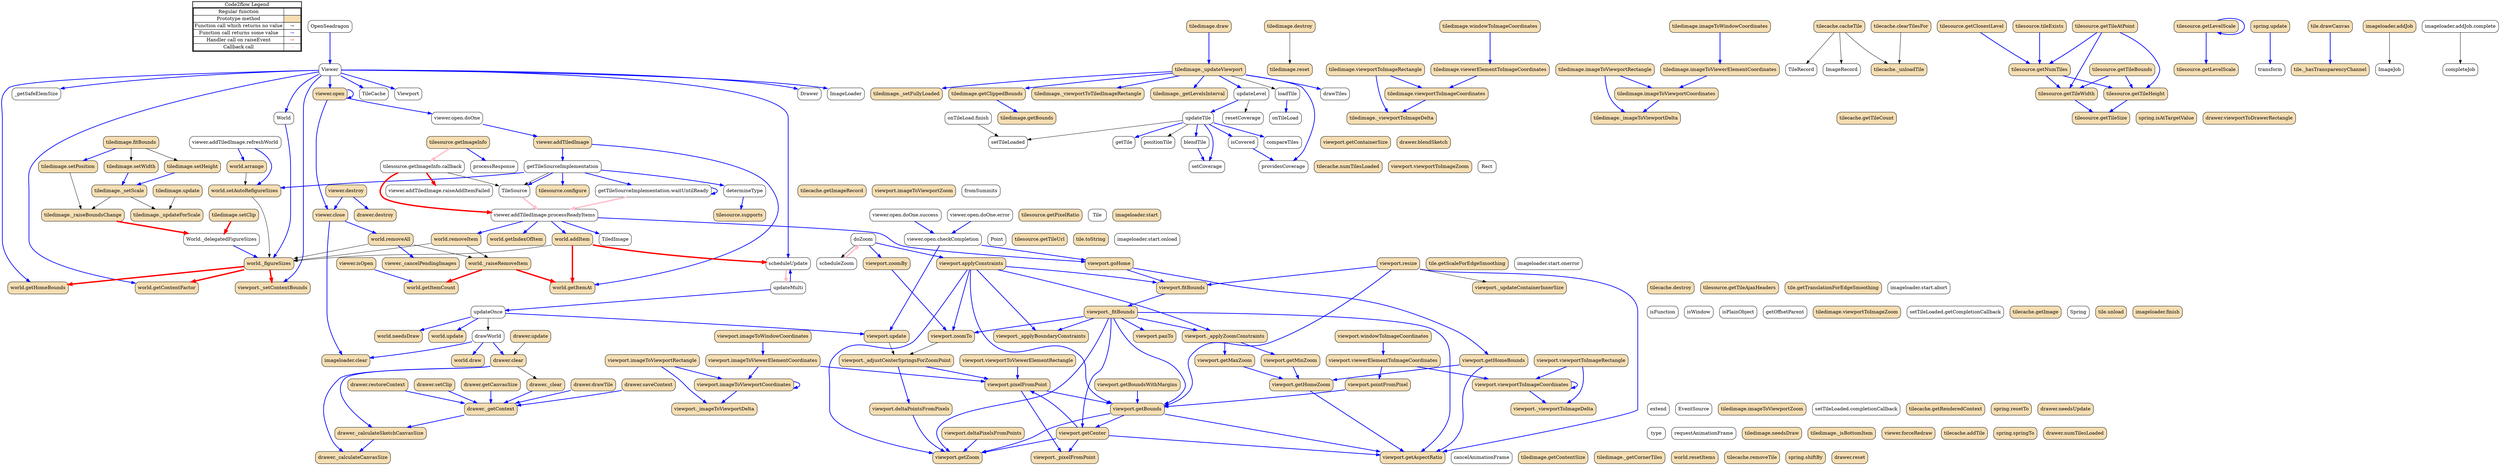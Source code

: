 digraph G {
clusterrank = "global";
mclimit = 1000;
concentrate = false;
			subgraph legend{
			rank = min;
			label = "legend";
			Legend [shape=none, margin=0, label = <
				<table cellspacing="0" cellpadding="0" border="1"><tr><td>Code2flow Legend</td></tr><tr><td>
				<table cellspacing="0">
				<tr><td>Regular function</td><td width="50px"></td></tr>
				<tr><td>Prototype method</td><td bgcolor='wheat'></td></tr>
				<tr><td>Function call which returns no value</td><td>&#8594;</td></tr>
				<tr><td>Function call returns some value</td><td><font color='blue'>&#8594;</font></td></tr>
				<tr><td>Handler call on raiseEvent</td><td><font color='red'>&#8594;</font></td></tr>
                <tr><td>Callback call</td><td><font color='pink'>&#8594;</font></td></tr>
				</table></td></tr></table>
				>];}

node2 [splines=ortho shape = "rect" style = "rounded" label = "OpenSeadragon" ];
node6 [splines=ortho shape = "rect" style = "rounded" label = "isFunction" ];
node8 [splines=ortho shape = "rect" style = "rounded" label = "isWindow" ];
node10 [splines=ortho shape = "rect" style = "rounded" label = "type" ];
node12 [splines=ortho shape = "rect" style = "rounded" label = "isPlainObject" ];
node18 [splines=ortho shape = "rect" style = "rounded" label = "extend" ];
node21 [splines=ortho shape = "rect" style = "rounded" label = "requestAnimationFrame" ];
node23 [splines=ortho shape = "rect" style = "rounded" label = "cancelAnimationFrame" ];
node26 [splines=ortho shape = "rect" style = "rounded" label = "getOffsetParent" ];

node35 [splines=ortho shape = "rect" style = "rounded" label = "EventSource" ];






node52 [splines=ortho shape = "rect" style = "rounded" label = "TiledImage" ];
node55 [splines=ortho shape = "rect" style = "rounded,filled" fillcolor = "wheat" label = "tiledimage.needsDraw" ];
node57 [splines=ortho shape = "rect" style = "rounded,filled" fillcolor = "wheat" label = "tiledimage._setFullyLoaded" ];
node59 [splines=ortho shape = "rect" style = "rounded,filled" fillcolor = "wheat" label = "tiledimage.reset" ];
node61 [splines=ortho shape = "rect" style = "rounded,filled" fillcolor = "wheat" label = "tiledimage.update" ];
node63 [splines=ortho shape = "rect" style = "rounded,filled" fillcolor = "wheat" label = "tiledimage.draw" ];
node65 [splines=ortho shape = "rect" style = "rounded,filled" fillcolor = "wheat" label = "tiledimage.destroy" ];
node67 [splines=ortho shape = "rect" style = "rounded,filled" fillcolor = "wheat" label = "tiledimage.getBounds" ];
node69 [splines=ortho shape = "rect" style = "rounded,filled" fillcolor = "wheat" label = "tiledimage.getClippedBounds" ];
node71 [splines=ortho shape = "rect" style = "rounded,filled" fillcolor = "wheat" label = "tiledimage.getContentSize" ];
node73 [splines=ortho shape = "rect" style = "rounded,filled" fillcolor = "wheat" label = "tiledimage._viewportToImageDelta" ];
node75 [splines=ortho shape = "rect" style = "rounded,filled" fillcolor = "wheat" label = "tiledimage.viewportToImageCoordinates" ];
node77 [splines=ortho shape = "rect" style = "rounded,filled" fillcolor = "wheat" label = "tiledimage._imageToViewportDelta" ];
node79 [splines=ortho shape = "rect" style = "rounded,filled" fillcolor = "wheat" label = "tiledimage.imageToViewportCoordinates" ];
node81 [splines=ortho shape = "rect" style = "rounded,filled" fillcolor = "wheat" label = "tiledimage.imageToViewportRectangle" ];
node83 [splines=ortho shape = "rect" style = "rounded,filled" fillcolor = "wheat" label = "tiledimage.viewportToImageRectangle" ];
node85 [splines=ortho shape = "rect" style = "rounded,filled" fillcolor = "wheat" label = "tiledimage.viewerElementToImageCoordinates" ];
node87 [splines=ortho shape = "rect" style = "rounded,filled" fillcolor = "wheat" label = "tiledimage.imageToViewerElementCoordinates" ];
node89 [splines=ortho shape = "rect" style = "rounded,filled" fillcolor = "wheat" label = "tiledimage.windowToImageCoordinates" ];
node91 [splines=ortho shape = "rect" style = "rounded,filled" fillcolor = "wheat" label = "tiledimage.imageToWindowCoordinates" ];
node93 [splines=ortho shape = "rect" style = "rounded,filled" fillcolor = "wheat" label = "tiledimage._viewportToTiledImageRectangle" ];
node95 [splines=ortho shape = "rect" style = "rounded,filled" fillcolor = "wheat" label = "tiledimage.viewportToImageZoom" ];
node97 [splines=ortho shape = "rect" style = "rounded,filled" fillcolor = "wheat" label = "tiledimage.imageToViewportZoom" ];
node99 [splines=ortho shape = "rect" style = "rounded,filled" fillcolor = "wheat" label = "tiledimage.setPosition" ];
node101 [splines=ortho shape = "rect" style = "rounded,filled" fillcolor = "wheat" label = "tiledimage.setWidth" ];
node103 [splines=ortho shape = "rect" style = "rounded,filled" fillcolor = "wheat" label = "tiledimage.setHeight" ];
node105 [splines=ortho shape = "rect" style = "rounded,filled" fillcolor = "wheat" label = "tiledimage.fitBounds" ];
node107 [splines=ortho shape = "rect" style = "rounded,filled" fillcolor = "wheat" label = "tiledimage.setClip" ];
node109 [splines=ortho shape = "rect" style = "rounded,filled" fillcolor = "wheat" label = "tiledimage._setScale" ];
node111 [splines=ortho shape = "rect" style = "rounded,filled" fillcolor = "wheat" label = "tiledimage._updateForScale" ];
node113 [splines=ortho shape = "rect" style = "rounded,filled" fillcolor = "wheat" label = "tiledimage._raiseBoundsChange" ];
node115 [splines=ortho shape = "rect" style = "rounded,filled" fillcolor = "wheat" label = "tiledimage._isBottomItem" ];
node117 [splines=ortho shape = "rect" style = "rounded,filled" fillcolor = "wheat" label = "tiledimage._getLevelsInterval" ];
node120 [splines=ortho shape = "rect" style = "rounded,filled" fillcolor = "wheat" label = "tiledimage._updateViewport" ];
node122 [splines=ortho shape = "rect" style = "rounded,filled" fillcolor = "wheat" label = "tiledimage._getCornerTiles" ];
node124 [splines=ortho shape = "rect" style = "rounded" label = "updateLevel" ];
node126 [splines=ortho shape = "rect" style = "rounded" label = "updateTile" ];
node128 [splines=ortho shape = "rect" style = "rounded" label = "getTile" ];
node130 [splines=ortho shape = "rect" style = "rounded" label = "loadTile" ];
node134 [splines=ortho shape = "rect" style = "rounded" label = "onTileLoad" ];
node133 [splines=ortho shape = "rect" style = "rounded" label = "onTileLoad.finish" ];
node140 [splines=ortho shape = "rect" style = "rounded" label = "setTileLoaded" ];
node137 [splines=ortho shape = "rect" style = "rounded" label = "setTileLoaded.getCompletionCallback" ];
node139 [splines=ortho shape = "rect" style = "rounded" label = "setTileLoaded.completionCallback" ];
node142 [splines=ortho shape = "rect" style = "rounded" label = "positionTile" ];
node144 [splines=ortho shape = "rect" style = "rounded" label = "blendTile" ];
node146 [splines=ortho shape = "rect" style = "rounded" label = "providesCoverage" ];
node148 [splines=ortho shape = "rect" style = "rounded" label = "isCovered" ];
node150 [splines=ortho shape = "rect" style = "rounded" label = "setCoverage" ];
node152 [splines=ortho shape = "rect" style = "rounded" label = "resetCoverage" ];
node154 [splines=ortho shape = "rect" style = "rounded" label = "compareTiles" ];
node156 [splines=ortho shape = "rect" style = "rounded" label = "drawTiles" ];

node167 [splines=ortho shape = "rect" style = "rounded" label = "Viewer" ];
node170 [splines=ortho shape = "rect" style = "rounded,filled" fillcolor = "wheat" label = "viewer.isOpen" ];
node180 [splines=ortho shape = "rect" style = "rounded,filled" fillcolor = "wheat" label = "viewer.open" ];
node173 [splines=ortho shape = "rect" style = "rounded" label = "viewer.open.checkCompletion" ];
node179 [splines=ortho shape = "rect" style = "rounded" label = "viewer.open.doOne" ];
node176 [splines=ortho shape = "rect" style = "rounded" label = "viewer.open.doOne.success" ];
node178 [splines=ortho shape = "rect" style = "rounded" label = "viewer.open.doOne.error" ];
node182 [splines=ortho shape = "rect" style = "rounded,filled" fillcolor = "wheat" label = "viewer.close" ];
node184 [splines=ortho shape = "rect" style = "rounded,filled" fillcolor = "wheat" label = "viewer.destroy" ];
node193 [splines=ortho shape = "rect" style = "rounded,filled" fillcolor = "wheat" label = "viewer.addTiledImage" ];
node188 [splines=ortho shape = "rect" style = "rounded" label = "viewer.addTiledImage.raiseAddItemFailed" ];
node190 [splines=ortho shape = "rect" style = "rounded" label = "viewer.addTiledImage.refreshWorld" ];
node192 [splines=ortho shape = "rect" style = "rounded" label = "viewer.addTiledImage.processReadyItems" ];
node195 [splines=ortho shape = "rect" style = "rounded,filled" fillcolor = "wheat" label = "viewer.forceRedraw" ];
node197 [splines=ortho shape = "rect" style = "rounded,filled" fillcolor = "wheat" label = "viewer._cancelPendingImages" ];
node199 [splines=ortho shape = "rect" style = "rounded" label = "_getSafeElemSize" ];
node205 [splines=ortho shape = "rect" style = "rounded" label = "getTileSourceImplementation" ];
node202 [splines=ortho shape = "rect" style = "rounded" label = "getTileSourceImplementation.waitUntilReady" ];
node209 [splines=ortho shape = "rect" style = "rounded" label = "scheduleUpdate" ];
node211 [splines=ortho shape = "rect" style = "rounded" label = "updateMulti" ];
node213 [splines=ortho shape = "rect" style = "rounded" label = "updateOnce" ];
node215 [splines=ortho shape = "rect" style = "rounded" label = "drawWorld" ];
node217 [splines=ortho shape = "rect" style = "rounded" label = "scheduleZoom" ];
node219 [splines=ortho shape = "rect" style = "rounded" label = "doZoom" ];

node227 [splines=ortho shape = "rect" style = "rounded" label = "World" ];
node226 [splines=ortho shape = "rect" style = "rounded" label = "World._delegatedFigureSizes" ];
node230 [splines=ortho shape = "rect" style = "rounded,filled" fillcolor = "wheat" label = "world.addItem" ];
node232 [splines=ortho shape = "rect" style = "rounded,filled" fillcolor = "wheat" label = "world.getItemAt" ];
node234 [splines=ortho shape = "rect" style = "rounded,filled" fillcolor = "wheat" label = "world.getIndexOfItem" ];
node236 [splines=ortho shape = "rect" style = "rounded,filled" fillcolor = "wheat" label = "world.getItemCount" ];
node238 [splines=ortho shape = "rect" style = "rounded,filled" fillcolor = "wheat" label = "world.removeItem" ];
node240 [splines=ortho shape = "rect" style = "rounded,filled" fillcolor = "wheat" label = "world.removeAll" ];
node242 [splines=ortho shape = "rect" style = "rounded,filled" fillcolor = "wheat" label = "world.resetItems" ];
node244 [splines=ortho shape = "rect" style = "rounded,filled" fillcolor = "wheat" label = "world.update" ];
node246 [splines=ortho shape = "rect" style = "rounded,filled" fillcolor = "wheat" label = "world.draw" ];
node248 [splines=ortho shape = "rect" style = "rounded,filled" fillcolor = "wheat" label = "world.needsDraw" ];
node250 [splines=ortho shape = "rect" style = "rounded,filled" fillcolor = "wheat" label = "world.getHomeBounds" ];
node252 [splines=ortho shape = "rect" style = "rounded,filled" fillcolor = "wheat" label = "world.getContentFactor" ];
node254 [splines=ortho shape = "rect" style = "rounded,filled" fillcolor = "wheat" label = "world.setAutoRefigureSizes" ];
node256 [splines=ortho shape = "rect" style = "rounded,filled" fillcolor = "wheat" label = "world.arrange" ];
node258 [splines=ortho shape = "rect" style = "rounded,filled" fillcolor = "wheat" label = "world._figureSizes" ];
node260 [splines=ortho shape = "rect" style = "rounded,filled" fillcolor = "wheat" label = "world._raiseRemoveItem" ];

node266 [splines=ortho shape = "rect" style = "rounded" label = "Point" ];











node310 [splines=ortho shape = "rect" style = "rounded" label = "TileCache" ];
node293 [splines=ortho shape = "rect" style = "rounded" label = "TileRecord" ];
node295 [splines=ortho shape = "rect" style = "rounded" label = "ImageRecord" ];
node298 [splines=ortho shape = "rect" style = "rounded,filled" fillcolor = "wheat" label = "tilecache.destroy" ];
node300 [splines=ortho shape = "rect" style = "rounded,filled" fillcolor = "wheat" label = "tilecache.getImage" ];
node302 [splines=ortho shape = "rect" style = "rounded,filled" fillcolor = "wheat" label = "tilecache.getRenderedContext" ];
node304 [splines=ortho shape = "rect" style = "rounded,filled" fillcolor = "wheat" label = "tilecache.addTile" ];
node306 [splines=ortho shape = "rect" style = "rounded,filled" fillcolor = "wheat" label = "tilecache.removeTile" ];
node308 [splines=ortho shape = "rect" style = "rounded,filled" fillcolor = "wheat" label = "tilecache.getTileCount" ];
node313 [splines=ortho shape = "rect" style = "rounded,filled" fillcolor = "wheat" label = "tilecache.numTilesLoaded" ];
node315 [splines=ortho shape = "rect" style = "rounded,filled" fillcolor = "wheat" label = "tilecache.cacheTile" ];
node317 [splines=ortho shape = "rect" style = "rounded,filled" fillcolor = "wheat" label = "tilecache.clearTilesFor" ];
node319 [splines=ortho shape = "rect" style = "rounded,filled" fillcolor = "wheat" label = "tilecache.getImageRecord" ];
node321 [splines=ortho shape = "rect" style = "rounded,filled" fillcolor = "wheat" label = "tilecache._unloadTile" ];

node327 [splines=ortho shape = "rect" style = "rounded" label = "TileSource" ];
node330 [splines=ortho shape = "rect" style = "rounded,filled" fillcolor = "wheat" label = "tilesource.getTileSize" ];
node332 [splines=ortho shape = "rect" style = "rounded,filled" fillcolor = "wheat" label = "tilesource.getTileWidth" ];
node334 [splines=ortho shape = "rect" style = "rounded,filled" fillcolor = "wheat" label = "tilesource.getTileHeight" ];
node339 [splines=ortho shape = "rect" style = "rounded,filled" fillcolor = "wheat" label = "tilesource.getLevelScale" ];
node338 [splines=ortho shape = "rect" style = "rounded,filled" fillcolor = "wheat" label = "tilesource.getLevelScale" ];
node341 [splines=ortho shape = "rect" style = "rounded,filled" fillcolor = "wheat" label = "tilesource.getNumTiles" ];
node343 [splines=ortho shape = "rect" style = "rounded,filled" fillcolor = "wheat" label = "tilesource.getPixelRatio" ];
node345 [splines=ortho shape = "rect" style = "rounded,filled" fillcolor = "wheat" label = "tilesource.getClosestLevel" ];
node347 [splines=ortho shape = "rect" style = "rounded,filled" fillcolor = "wheat" label = "tilesource.getTileAtPoint" ];
node349 [splines=ortho shape = "rect" style = "rounded,filled" fillcolor = "wheat" label = "tilesource.getTileBounds" ];
node353 [splines=ortho shape = "rect" style = "rounded,filled" fillcolor = "wheat" label = "tilesource.getImageInfo" ];
node352 [splines=ortho shape = "rect" style = "rounded" label = "tilesource.getImageInfo.callback" ];
node355 [splines=ortho shape = "rect" style = "rounded,filled" fillcolor = "wheat" label = "tilesource.supports" ];
node357 [splines=ortho shape = "rect" style = "rounded,filled" fillcolor = "wheat" label = "tilesource.configure" ];
node359 [splines=ortho shape = "rect" style = "rounded,filled" fillcolor = "wheat" label = "tilesource.getTileUrl" ];
node361 [splines=ortho shape = "rect" style = "rounded,filled" fillcolor = "wheat" label = "tilesource.getTileAjaxHeaders" ];
node363 [splines=ortho shape = "rect" style = "rounded,filled" fillcolor = "wheat" label = "tilesource.tileExists" ];
node365 [splines=ortho shape = "rect" style = "rounded" label = "processResponse" ];
node367 [splines=ortho shape = "rect" style = "rounded" label = "determineType" ];

node376 [splines=ortho shape = "rect" style = "rounded" label = "Spring" ];
node379 [splines=ortho shape = "rect" style = "rounded,filled" fillcolor = "wheat" label = "spring.resetTo" ];
node381 [splines=ortho shape = "rect" style = "rounded,filled" fillcolor = "wheat" label = "spring.springTo" ];
node383 [splines=ortho shape = "rect" style = "rounded,filled" fillcolor = "wheat" label = "spring.shiftBy" ];
node385 [splines=ortho shape = "rect" style = "rounded,filled" fillcolor = "wheat" label = "spring.update" ];
node387 [splines=ortho shape = "rect" style = "rounded,filled" fillcolor = "wheat" label = "spring.isAtTargetValue" ];
node389 [splines=ortho shape = "rect" style = "rounded" label = "transform" ];

node395 [splines=ortho shape = "rect" style = "rounded" label = "Viewport" ];
node398 [splines=ortho shape = "rect" style = "rounded,filled" fillcolor = "wheat" label = "viewport._setContentBounds" ];
node400 [splines=ortho shape = "rect" style = "rounded,filled" fillcolor = "wheat" label = "viewport.getHomeZoom" ];
node402 [splines=ortho shape = "rect" style = "rounded,filled" fillcolor = "wheat" label = "viewport.getHomeBounds" ];
node404 [splines=ortho shape = "rect" style = "rounded,filled" fillcolor = "wheat" label = "viewport.goHome" ];
node406 [splines=ortho shape = "rect" style = "rounded,filled" fillcolor = "wheat" label = "viewport.getMinZoom" ];
node408 [splines=ortho shape = "rect" style = "rounded,filled" fillcolor = "wheat" label = "viewport.getMaxZoom" ];
node410 [splines=ortho shape = "rect" style = "rounded,filled" fillcolor = "wheat" label = "viewport.getAspectRatio" ];
node412 [splines=ortho shape = "rect" style = "rounded,filled" fillcolor = "wheat" label = "viewport.getContainerSize" ];
node414 [splines=ortho shape = "rect" style = "rounded,filled" fillcolor = "wheat" label = "viewport.getBounds" ];
node416 [splines=ortho shape = "rect" style = "rounded,filled" fillcolor = "wheat" label = "viewport.getBoundsWithMargins" ];
node418 [splines=ortho shape = "rect" style = "rounded,filled" fillcolor = "wheat" label = "viewport.getCenter" ];
node420 [splines=ortho shape = "rect" style = "rounded,filled" fillcolor = "wheat" label = "viewport.getZoom" ];
node422 [splines=ortho shape = "rect" style = "rounded,filled" fillcolor = "wheat" label = "viewport._applyZoomConstraints" ];
node424 [splines=ortho shape = "rect" style = "rounded,filled" fillcolor = "wheat" label = "viewport._applyBoundaryConstraints" ];
node426 [splines=ortho shape = "rect" style = "rounded,filled" fillcolor = "wheat" label = "viewport.applyConstraints" ];
node428 [splines=ortho shape = "rect" style = "rounded,filled" fillcolor = "wheat" label = "viewport._fitBounds" ];
node430 [splines=ortho shape = "rect" style = "rounded,filled" fillcolor = "wheat" label = "viewport.fitBounds" ];
node432 [splines=ortho shape = "rect" style = "rounded,filled" fillcolor = "wheat" label = "viewport.panTo" ];
node434 [splines=ortho shape = "rect" style = "rounded,filled" fillcolor = "wheat" label = "viewport.zoomBy" ];
node436 [splines=ortho shape = "rect" style = "rounded,filled" fillcolor = "wheat" label = "viewport.zoomTo" ];
node438 [splines=ortho shape = "rect" style = "rounded,filled" fillcolor = "wheat" label = "viewport.resize" ];
node440 [splines=ortho shape = "rect" style = "rounded,filled" fillcolor = "wheat" label = "viewport._updateContainerInnerSize" ];
node444 [splines=ortho shape = "rect" style = "rounded,filled" fillcolor = "wheat" label = "viewport.update" ];
node446 [splines=ortho shape = "rect" style = "rounded,filled" fillcolor = "wheat" label = "viewport._adjustCenterSpringsForZoomPoint" ];
node448 [splines=ortho shape = "rect" style = "rounded,filled" fillcolor = "wheat" label = "viewport.deltaPixelsFromPoints" ];
node450 [splines=ortho shape = "rect" style = "rounded,filled" fillcolor = "wheat" label = "viewport.deltaPointsFromPixels" ];
node452 [splines=ortho shape = "rect" style = "rounded,filled" fillcolor = "wheat" label = "viewport.pixelFromPoint" ];
node454 [splines=ortho shape = "rect" style = "rounded,filled" fillcolor = "wheat" label = "viewport._pixelFromPoint" ];
node456 [splines=ortho shape = "rect" style = "rounded,filled" fillcolor = "wheat" label = "viewport.pointFromPixel" ];
node458 [splines=ortho shape = "rect" style = "rounded,filled" fillcolor = "wheat" label = "viewport._viewportToImageDelta" ];
node460 [splines=ortho shape = "rect" style = "rounded,filled" fillcolor = "wheat" label = "viewport.viewportToImageCoordinates" ];
node462 [splines=ortho shape = "rect" style = "rounded,filled" fillcolor = "wheat" label = "viewport._imageToViewportDelta" ];
node464 [splines=ortho shape = "rect" style = "rounded,filled" fillcolor = "wheat" label = "viewport.imageToViewportCoordinates" ];
node466 [splines=ortho shape = "rect" style = "rounded,filled" fillcolor = "wheat" label = "viewport.imageToViewportRectangle" ];
node468 [splines=ortho shape = "rect" style = "rounded,filled" fillcolor = "wheat" label = "viewport.viewportToImageRectangle" ];
node470 [splines=ortho shape = "rect" style = "rounded,filled" fillcolor = "wheat" label = "viewport.viewerElementToImageCoordinates" ];
node472 [splines=ortho shape = "rect" style = "rounded,filled" fillcolor = "wheat" label = "viewport.imageToViewerElementCoordinates" ];
node474 [splines=ortho shape = "rect" style = "rounded,filled" fillcolor = "wheat" label = "viewport.windowToImageCoordinates" ];
node476 [splines=ortho shape = "rect" style = "rounded,filled" fillcolor = "wheat" label = "viewport.imageToWindowCoordinates" ];
node478 [splines=ortho shape = "rect" style = "rounded,filled" fillcolor = "wheat" label = "viewport.viewportToViewerElementRectangle" ];
node480 [splines=ortho shape = "rect" style = "rounded,filled" fillcolor = "wheat" label = "viewport.viewportToImageZoom" ];
node482 [splines=ortho shape = "rect" style = "rounded,filled" fillcolor = "wheat" label = "viewport.imageToViewportZoom" ];

node488 [splines=ortho shape = "rect" style = "rounded" label = "Tile" ];
node491 [splines=ortho shape = "rect" style = "rounded,filled" fillcolor = "wheat" label = "tile.toString" ];
node493 [splines=ortho shape = "rect" style = "rounded,filled" fillcolor = "wheat" label = "tile._hasTransparencyChannel" ];
node495 [splines=ortho shape = "rect" style = "rounded,filled" fillcolor = "wheat" label = "tile.drawCanvas" ];
node497 [splines=ortho shape = "rect" style = "rounded,filled" fillcolor = "wheat" label = "tile.getScaleForEdgeSmoothing" ];
node501 [splines=ortho shape = "rect" style = "rounded,filled" fillcolor = "wheat" label = "tile.getTranslationForEdgeSmoothing" ];
node503 [splines=ortho shape = "rect" style = "rounded,filled" fillcolor = "wheat" label = "tile.unload" ];

node509 [splines=ortho shape = "rect" style = "rounded" label = "Drawer" ];
node512 [splines=ortho shape = "rect" style = "rounded,filled" fillcolor = "wheat" label = "drawer.needsUpdate" ];
node514 [splines=ortho shape = "rect" style = "rounded,filled" fillcolor = "wheat" label = "drawer.numTilesLoaded" ];
node516 [splines=ortho shape = "rect" style = "rounded,filled" fillcolor = "wheat" label = "drawer.reset" ];
node518 [splines=ortho shape = "rect" style = "rounded,filled" fillcolor = "wheat" label = "drawer.update" ];
node520 [splines=ortho shape = "rect" style = "rounded,filled" fillcolor = "wheat" label = "drawer.destroy" ];
node522 [splines=ortho shape = "rect" style = "rounded,filled" fillcolor = "wheat" label = "drawer.clear" ];
node524 [splines=ortho shape = "rect" style = "rounded,filled" fillcolor = "wheat" label = "drawer._clear" ];
node526 [splines=ortho shape = "rect" style = "rounded,filled" fillcolor = "wheat" label = "drawer.viewportToDrawerRectangle" ];
node528 [splines=ortho shape = "rect" style = "rounded,filled" fillcolor = "wheat" label = "drawer.drawTile" ];
node530 [splines=ortho shape = "rect" style = "rounded,filled" fillcolor = "wheat" label = "drawer._getContext" ];
node532 [splines=ortho shape = "rect" style = "rounded,filled" fillcolor = "wheat" label = "drawer.saveContext" ];
node534 [splines=ortho shape = "rect" style = "rounded,filled" fillcolor = "wheat" label = "drawer.restoreContext" ];
node536 [splines=ortho shape = "rect" style = "rounded,filled" fillcolor = "wheat" label = "drawer.setClip" ];
node538 [splines=ortho shape = "rect" style = "rounded,filled" fillcolor = "wheat" label = "drawer.blendSketch" ];
node540 [splines=ortho shape = "rect" style = "rounded,filled" fillcolor = "wheat" label = "drawer.getCanvasSize" ];
node542 [splines=ortho shape = "rect" style = "rounded,filled" fillcolor = "wheat" label = "drawer._calculateCanvasSize" ];
node544 [splines=ortho shape = "rect" style = "rounded,filled" fillcolor = "wheat" label = "drawer._calculateSketchCanvasSize" ];

node550 [splines=ortho shape = "rect" style = "rounded" label = "Rect" ];
node552 [splines=ortho shape = "rect" style = "rounded" label = "fromSummits" ];



















node610 [splines=ortho shape = "rect" style = "rounded" label = "ImageLoader" ];
node595 [splines=ortho shape = "rect" style = "rounded" label = "ImageJob" ];
node606 [splines=ortho shape = "rect" style = "rounded,filled" fillcolor = "wheat" label = "imageloader.start" ];
node599 [splines=ortho shape = "rect" style = "rounded" label = "imageloader.start.onload" ];
node601 [splines=ortho shape = "rect" style = "rounded" label = "imageloader.start.onerror" ];
node605 [splines=ortho shape = "rect" style = "rounded" label = "imageloader.start.abort" ];
node608 [splines=ortho shape = "rect" style = "rounded,filled" fillcolor = "wheat" label = "imageloader.finish" ];
node616 [splines=ortho shape = "rect" style = "rounded,filled" fillcolor = "wheat" label = "imageloader.addJob" ];
node614 [splines=ortho shape = "rect" style = "rounded" label = "imageloader.addJob.complete" ];
node618 [splines=ortho shape = "rect" style = "rounded,filled" fillcolor = "wheat" label = "imageloader.clear" ];
node620 [splines=ortho shape = "rect" style = "rounded" label = "completeJob" ];

node61 -> node111;
node63 -> node120 [color="blue" penwidth="2"];
node65 -> node59;
node69 -> node67 [color="blue" penwidth="2"];
node75 -> node73 [color="blue" penwidth="2"];
node79 -> node77 [color="blue" penwidth="2"];
node81 -> node77 [color="blue" penwidth="2"];
node81 -> node79 [color="blue" penwidth="2"];
node83 -> node73 [color="blue" penwidth="2"];
node83 -> node75 [color="blue" penwidth="2"];
node85 -> node75 [color="blue" penwidth="2"];
node87 -> node79 [color="blue" penwidth="2"];
node89 -> node85 [color="blue" penwidth="2"];
node91 -> node87 [color="blue" penwidth="2"];
node99 -> node113;
node101 -> node109 [color="blue" penwidth="2"];
node103 -> node109 [color="blue" penwidth="2"];
node105 -> node99 [color="blue" penwidth="2"];
node105 -> node101;
node105 -> node103;
node109 -> node111;
node109 -> node113;
node120 -> node57 [color="blue" penwidth="2"];
node120 -> node69 [color="blue" penwidth="2"];
node120 -> node93 [color="blue" penwidth="2"];
node120 -> node117 [color="blue" penwidth="2"];
node120 -> node124 [color="blue" penwidth="2"];
node120 -> node130;
node120 -> node146 [color="blue" penwidth="2"];
node120 -> node156 [color="blue" penwidth="2"];
node124 -> node126 [color="blue" penwidth="2"];
node124 -> node152;
node126 -> node128 [color="blue" penwidth="2"];
node126 -> node140;
node126 -> node142;
node126 -> node144 [color="blue" penwidth="2"];
node126 -> node148 [color="blue" penwidth="2"];
node126 -> node150 [color="blue" penwidth="2"];
node126 -> node154 [color="blue" penwidth="2"];
node130 -> node134 [color="blue" penwidth="2"];
node133 -> node140;
node144 -> node150 [color="blue" penwidth="2"];
node148 -> node146 [color="blue" penwidth="2"];
node167 -> node199 [color="blue" penwidth="2"];
node167 -> node209 [color="blue" penwidth="2"];
node180 -> node180 [color="blue" penwidth="2"];
node184 -> node182 [color="blue" penwidth="2"];
node193 -> node205 [color="blue" penwidth="2"];
node205 -> node327;
node211 -> node209 [color="blue" penwidth="2"];
node211 -> node213 [color="blue" penwidth="2"];
node213 -> node215;
node219 -> node217;
node230 -> node258;
node238 -> node258;
node238 -> node260;
node240 -> node258;
node240 -> node260;
node254 -> node258;
node256 -> node254;
node315 -> node293;
node315 -> node295;
node315 -> node321;
node317 -> node321;
node332 -> node330 [color="blue" penwidth="2"];
node334 -> node330 [color="blue" penwidth="2"];
node339 -> node339 [color="blue" penwidth="2"];
node339 -> node338 [color="blue" penwidth="2"];
node341 -> node332 [color="blue" penwidth="2"];
node341 -> node334 [color="blue" penwidth="2"];
node345 -> node341 [color="blue" penwidth="2"];
node347 -> node332 [color="blue" penwidth="2"];
node347 -> node334 [color="blue" penwidth="2"];
node347 -> node341 [color="blue" penwidth="2"];
node349 -> node332 [color="blue" penwidth="2"];
node349 -> node334 [color="blue" penwidth="2"];
node353 -> node365 [color="blue" penwidth="2"];
node352 -> node327;
node363 -> node341 [color="blue" penwidth="2"];
node385 -> node389 [color="blue" penwidth="2"];
node400 -> node410 [color="blue" penwidth="2"];
node402 -> node400 [color="blue" penwidth="2"];
node402 -> node410 [color="blue" penwidth="2"];
node404 -> node402 [color="blue" penwidth="2"];
node404 -> node430 [color="blue" penwidth="2"];
node406 -> node400 [color="blue" penwidth="2"];
node408 -> node400 [color="blue" penwidth="2"];
node414 -> node410 [color="blue" penwidth="2"];
node414 -> node418 [color="blue" penwidth="2"];
node414 -> node420 [color="blue" penwidth="2"];
node416 -> node414 [color="blue" penwidth="2"];
node418 -> node410 [color="blue" penwidth="2"];
node418 -> node420 [color="blue" penwidth="2"];
node418 -> node452 [color="blue" penwidth="2"];
node418 -> node454 [color="blue" penwidth="2"];
node422 -> node406 [color="blue" penwidth="2"];
node422 -> node408 [color="blue" penwidth="2"];
node426 -> node414 [color="blue" penwidth="2"];
node426 -> node420 [color="blue" penwidth="2"];
node426 -> node422 [color="blue" penwidth="2"];
node426 -> node424 [color="blue" penwidth="2"];
node426 -> node430 [color="blue" penwidth="2"];
node426 -> node436 [color="blue" penwidth="2"];
node428 -> node410 [color="blue" penwidth="2"];
node428 -> node414 [color="blue" penwidth="2"];
node428 -> node418 [color="blue" penwidth="2"];
node428 -> node420 [color="blue" penwidth="2"];
node428 -> node422 [color="blue" penwidth="2"];
node428 -> node424 [color="blue" penwidth="2"];
node428 -> node432 [color="blue" penwidth="2"];
node428 -> node436 [color="blue" penwidth="2"];
node430 -> node428 [color="blue" penwidth="2"];
node434 -> node436 [color="blue" penwidth="2"];
node436 -> node446;
node438 -> node410 [color="blue" penwidth="2"];
node438 -> node414 [color="blue" penwidth="2"];
node438 -> node430 [color="blue" penwidth="2"];
node438 -> node440;
node444 -> node446;
node446 -> node450 [color="blue" penwidth="2"];
node446 -> node452 [color="blue" penwidth="2"];
node448 -> node420 [color="blue" penwidth="2"];
node450 -> node420 [color="blue" penwidth="2"];
node452 -> node414 [color="blue" penwidth="2"];
node452 -> node454 [color="blue" penwidth="2"];
node456 -> node414 [color="blue" penwidth="2"];
node460 -> node458 [color="blue" penwidth="2"];
node460 -> node460 [color="blue" penwidth="2"];
node464 -> node462 [color="blue" penwidth="2"];
node464 -> node464 [color="blue" penwidth="2"];
node466 -> node462 [color="blue" penwidth="2"];
node466 -> node464 [color="blue" penwidth="2"];
node468 -> node458 [color="blue" penwidth="2"];
node468 -> node460 [color="blue" penwidth="2"];
node470 -> node456 [color="blue" penwidth="2"];
node470 -> node460 [color="blue" penwidth="2"];
node472 -> node452 [color="blue" penwidth="2"];
node472 -> node464 [color="blue" penwidth="2"];
node474 -> node470 [color="blue" penwidth="2"];
node476 -> node472 [color="blue" penwidth="2"];
node478 -> node452 [color="blue" penwidth="2"];
node495 -> node493 [color="blue" penwidth="2"];
node518 -> node522;
node522 -> node524;
node522 -> node542 [color="blue" penwidth="2"];
node522 -> node544 [color="blue" penwidth="2"];
node524 -> node530 [color="blue" penwidth="2"];
node528 -> node530 [color="blue" penwidth="2"];
node530 -> node544 [color="blue" penwidth="2"];
node532 -> node530 [color="blue" penwidth="2"];
node534 -> node530 [color="blue" penwidth="2"];
node536 -> node530 [color="blue" penwidth="2"];
node540 -> node530 [color="blue" penwidth="2"];
node544 -> node542 [color="blue" penwidth="2"];









node616 -> node595;
node614 -> node620;
node2 -> node167 [color="blue" penwidth="2"];
node167 -> node610 [color="blue" penwidth="2"];
node167 -> node310 [color="blue" penwidth="2"];
node167 -> node395 [color="blue" penwidth="2"];
node167 -> node509 [color="blue" penwidth="2"];
node167 -> node227 [color="blue" penwidth="2"];
node167 -> node180 [color="blue" penwidth="2"];
node327 -> node192 [color="pink" penwidth="4"];
node167 -> node398 [color="blue" penwidth="2"];
node167 -> node250 [color="blue" penwidth="2"];
node167 -> node252 [color="blue" penwidth="2"];
node227 -> node258 [color="blue" penwidth="2"];
node107 -> node226 [color="red" penwidth="4"];
node113 -> node226 [color="red" penwidth="4"];
node367 -> node355 [color="blue" penwidth="2"];
node353 -> node352 [color="pink" penwidth="4"];
node352 -> node192 [color="red" penwidth="4"];
node352 -> node188 [color="red" penwidth="4"];
node192 -> node52 [color="blue" penwidth="2"];
node205 -> node327 [color="blue" penwidth="2"];
node215 -> node522 [color="blue" penwidth="2"];
node184 -> node520 [color="blue" penwidth="2"];
node178 -> node173 [color="blue" penwidth="2"];
node176 -> node173 [color="blue" penwidth="2"];
node215 -> node618 [color="blue" penwidth="2"];
node182 -> node618 [color="blue" penwidth="2"];
node205 -> node357 [color="blue" penwidth="2"];
node205 -> node367 [color="blue" penwidth="2"];
node180 -> node182 [color="blue" penwidth="2"];
node180 -> node179 [color="blue" penwidth="2"];
node179 -> node193 [color="blue" penwidth="2"];
node202 -> node202 [color="blue" penwidth="2"];
node205 -> node202 [color="blue" penwidth="2"];
node217 -> node219 [color="pink" penwidth="4"];
node209 -> node211 [color="pink" penwidth="4"];
node202 -> node192 [color="pink" penwidth="4"];
node192 -> node404 [color="blue" penwidth="2"];
node173 -> node404 [color="blue" penwidth="2"];
node173 -> node444 [color="blue" penwidth="2"];
node213 -> node444 [color="blue" penwidth="2"];
node219 -> node426 [color="blue" penwidth="2"];
node219 -> node434 [color="blue" penwidth="2"];
node215 -> node246 [color="blue" penwidth="2"];
node213 -> node244 [color="blue" penwidth="2"];
node213 -> node248 [color="blue" penwidth="2"];
node182 -> node240 [color="blue" penwidth="2"];
node170 -> node236 [color="blue" penwidth="2"];
node193 -> node232 [color="blue" penwidth="2"];
node190 -> node256 [color="blue" penwidth="2"];
node190 -> node254 [color="blue" penwidth="2"];
node192 -> node230 [color="blue" penwidth="2"];
node192 -> node238 [color="blue" penwidth="2"];
node192 -> node234 [color="blue" penwidth="2"];
node205 -> node254 [color="blue" penwidth="2"];
node226 -> node258 [color="blue" penwidth="2"];
node258 -> node250 [color="red" penwidth="4"];
node258 -> node252 [color="red" penwidth="4"];
node260 -> node236 [color="red" penwidth="4"];
node260 -> node232 [color="red" penwidth="4"];
node230 -> node232 [color="red" penwidth="4"];
node240 -> node197 [color="blue" penwidth="2"];
node230 -> node209 [color="red" penwidth="4"];
node258 -> node398 [color="red" penwidth="4"];
subgraph clusteropenseadragon0{

label="openseadragon";
style=filled;
color=black;
graph[style=dotted];
};
subgraph clustereventsource31{

label="eventsource";
style=filled;
color=black;
graph[style=dotted];
subgraph clusterprototype36{

label="prototype";
style=filled;
color=black;
graph[style=dotted];
}};
subgraph clustertiledimage49{

label="tiledimage";
style=filled;
color=black;
graph[style=dotted];
subgraph clusterprototype53{
node55 node57 node59 node61 node63 node65 node67 node69 node71 node73 node75 node77 node79 node81 node83 node85 node87 node89 node91 node93 node95 node97 node99 node101 node103 node105 node107 node109 node111 node113 node115 node117 node120 node122 node55 node57 node59 node61 node63 node65 node67 node69 node71 node73 node75 node77 node79 node81 node83 node85 node87 node89 node91 node93 node95 node97 node99 node101 node103 node105 node107 node109 node111 node113 node115 node117 node120 node122 ;
label="prototype";
style=filled;
color=black;
graph[style=dotted];
}subgraph clusteronTileLoad131{
node134 node133 node133 ;
label="onTileLoad";
style=filled;
color=black;
graph[style=dotted];
}subgraph clustersetTileLoaded135{
node140 node137 node139 node137 node139 ;
label="setTileLoaded";
style=filled;
color=black;
graph[style=dotted];
}};
subgraph clusterviewer159{

label="viewer";
style=filled;
color=black;
graph[style=dotted];
subgraph clusterprototype168{
node170 node180 node173 node179 node176 node178 node182 node184 node193 node188 node190 node192 node195 node197 node170 node182 node184 node195 node197 ;
label="prototype";
style=filled;
color=black;
graph[style=dotted];
subgraph clusteropen171{
node180 node173 node179 node176 node178 node173 ;
label="open";
style=filled;
color=black;
graph[style=dotted];
subgraph clusterdoOne174{
node179 node176 node178 node176 node178 ;
label="doOne";
style=filled;
color=black;
graph[style=dotted];
}}subgraph clusteraddTiledImage185{
node193 node188 node190 node192 node188 node190 node192 ;
label="addTiledImage";
style=filled;
color=black;
graph[style=dotted];
}}subgraph clustergetTileSourceImplementation200{
node205 node202 node202 ;
label="getTileSourceImplementation";
style=filled;
color=black;
graph[style=dotted];
}};
subgraph clusterworld222{

label="world";
style=filled;
color=black;
graph[style=dotted];
subgraph clusterWorld224{
node227 node226 node226 ;
label="World";
style=filled;
color=black;
graph[style=dotted];
}subgraph clusterprototype228{
node230 node232 node234 node236 node238 node240 node242 node244 node246 node248 node250 node252 node254 node256 node258 node260 node230 node232 node234 node236 node238 node240 node242 node244 node246 node248 node250 node252 node254 node256 node258 node260 ;
label="prototype";
style=filled;
color=black;
graph[style=dotted];
}};

subgraph clustertilecache290{

label="tilecache";
style=filled;
color=black;
graph[style=dotted];
subgraph clusterprototype296{
node298 node300 node302 node304 node306 node308 node298 node300 node302 node304 node306 node308 ;
label="prototype";
style=filled;
color=black;
graph[style=dotted];
}subgraph clusterprototype311{
node313 node315 node317 node319 node321 node313 node315 node317 node319 node321 ;
label="prototype";
style=filled;
color=black;
graph[style=dotted];
}};
subgraph clustertilesource324{

label="tilesource";
style=filled;
color=black;
graph[style=dotted];
subgraph clusterprototype328{
node330 node332 node334 node339 node338 node341 node343 node345 node347 node349 node353 node352 node355 node357 node359 node361 node363 node330 node332 node334 node341 node343 node345 node347 node349 node355 node357 node359 node361 node363 ;
label="prototype";
style=filled;
color=black;
graph[style=dotted];
subgraph clustergetLevelScale335{
node339 node338 node338 ;
label="getLevelScale";
style=filled;
color=black;
graph[style=dotted];
}subgraph clustergetImageInfo350{
node353 node352 node352 ;
label="getImageInfo";
style=filled;
color=black;
graph[style=dotted];
}}};
subgraph clusterspring370{

label="spring";
style=filled;
color=black;
graph[style=dotted];
subgraph clusterprototype377{
node379 node381 node383 node385 node387 node379 node381 node383 node385 node387 ;
label="prototype";
style=filled;
color=black;
graph[style=dotted];
}};
subgraph clusterviewport392{

label="viewport";
style=filled;
color=black;
graph[style=dotted];
subgraph clusterprototype396{
node398 node400 node402 node404 node406 node408 node410 node412 node414 node416 node418 node420 node422 node424 node426 node428 node430 node432 node434 node436 node438 node440 node444 node446 node448 node450 node452 node454 node456 node458 node460 node462 node464 node466 node468 node470 node472 node474 node476 node478 node480 node482 node398 node400 node402 node404 node406 node408 node410 node412 node414 node416 node418 node420 node422 node424 node426 node428 node430 node432 node434 node436 node438 node440 node444 node446 node448 node450 node452 node454 node456 node458 node460 node462 node464 node466 node468 node470 node472 node474 node476 node478 node480 node482 ;
label="prototype";
style=filled;
color=black;
graph[style=dotted];
}};
subgraph clustertile485{

label="tile";
style=filled;
color=black;
graph[style=dotted];
subgraph clusterprototype489{
node491 node493 node495 node497 node501 node503 node491 node493 node495 node497 node501 node503 ;
label="prototype";
style=filled;
color=black;
graph[style=dotted];
}};
subgraph clusterdrawer506{

label="drawer";
style=filled;
color=black;
graph[style=dotted];
subgraph clusterprototype510{
node512 node514 node516 node518 node520 node522 node524 node526 node528 node530 node532 node534 node536 node538 node540 node542 node544 node512 node514 node516 node518 node520 node522 node524 node526 node528 node530 node532 node534 node536 node538 node540 node542 node544 ;
label="prototype";
style=filled;
color=black;
graph[style=dotted];
}};

subgraph clusterimageloader592{

label="imageloader";
style=filled;
color=black;
graph[style=dotted];
subgraph clusterprototype596{
node606 node599 node601 node605 node608 node608 ;
label="prototype";
style=filled;
color=black;
graph[style=dotted];
subgraph clusterstart597{
node606 node599 node601 node605 node599 node601 node605 ;
label="start";
style=filled;
color=black;
graph[style=dotted];
}}subgraph clusterprototype611{
node616 node614 node618 node618 ;
label="prototype";
style=filled;
color=black;
graph[style=dotted];
subgraph clusteraddJob612{
node616 node614 node614 ;
label="addJob";
style=filled;
color=black;
graph[style=dotted];
}}};
}
